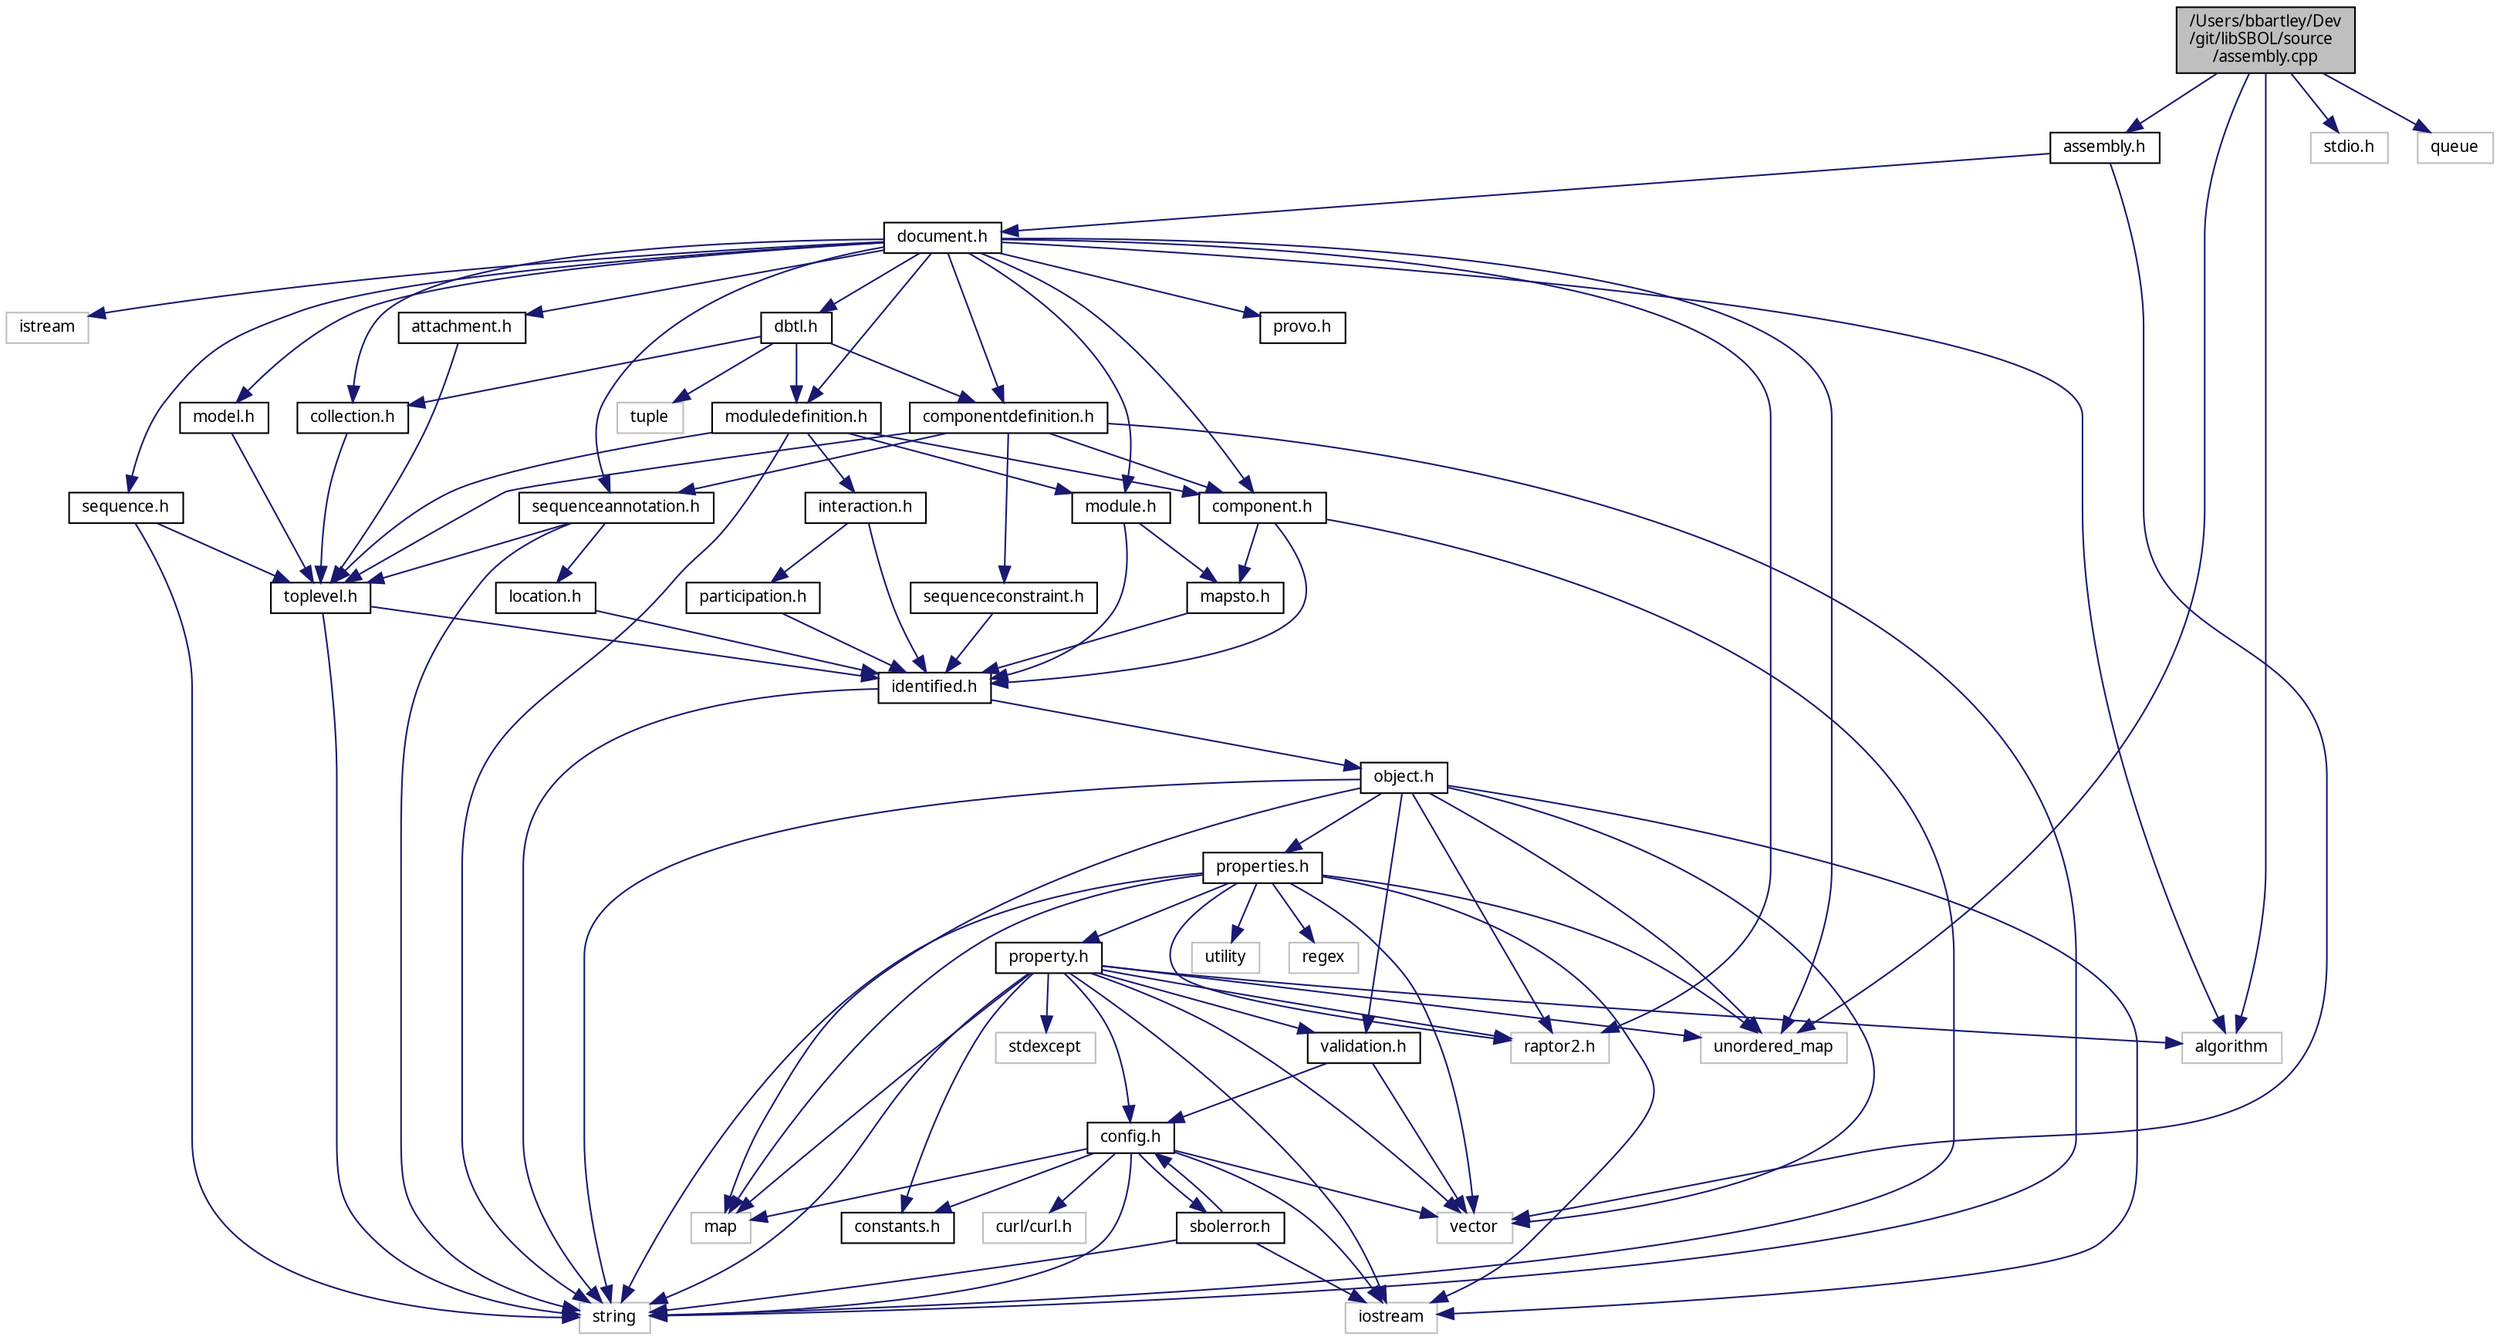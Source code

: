 digraph "/Users/bbartley/Dev/git/libSBOL/source/assembly.cpp"
{
  edge [fontname="FreeSans.ttf",fontsize="10",labelfontname="FreeSans.ttf",labelfontsize="10"];
  node [fontname="FreeSans.ttf",fontsize="10",shape=record];
  Node0 [label="/Users/bbartley/Dev\l/git/libSBOL/source\l/assembly.cpp",height=0.2,width=0.4,color="black", fillcolor="grey75", style="filled", fontcolor="black"];
  Node0 -> Node1 [color="midnightblue",fontsize="10",style="solid",fontname="FreeSans.ttf"];
  Node1 [label="assembly.h",height=0.2,width=0.4,color="black", fillcolor="white", style="filled",URL="$assembly_8h.html",tooltip="Convenience methods for manipulating primary sequence structure. "];
  Node1 -> Node2 [color="midnightblue",fontsize="10",style="solid",fontname="FreeSans.ttf"];
  Node2 [label="document.h",height=0.2,width=0.4,color="black", fillcolor="white", style="filled",URL="$document_8h.html",tooltip="Document class, serialization method, and some low-level accessor methods. "];
  Node2 -> Node3 [color="midnightblue",fontsize="10",style="solid",fontname="FreeSans.ttf"];
  Node3 [label="componentdefinition.h",height=0.2,width=0.4,color="black", fillcolor="white", style="filled",URL="$componentdefinition_8h.html",tooltip="ComponentDefinition class. "];
  Node3 -> Node4 [color="midnightblue",fontsize="10",style="solid",fontname="FreeSans.ttf"];
  Node4 [label="toplevel.h",height=0.2,width=0.4,color="black", fillcolor="white", style="filled",URL="$toplevel_8h.html",tooltip="TopLevel class. "];
  Node4 -> Node5 [color="midnightblue",fontsize="10",style="solid",fontname="FreeSans.ttf"];
  Node5 [label="identified.h",height=0.2,width=0.4,color="black", fillcolor="white", style="filled",URL="$identified_8h.html",tooltip="Identified class. "];
  Node5 -> Node6 [color="midnightblue",fontsize="10",style="solid",fontname="FreeSans.ttf"];
  Node6 [label="object.h",height=0.2,width=0.4,color="black", fillcolor="white", style="filled",URL="$object_8h.html",tooltip="SBOLObject class (a low-level, abstract class) "];
  Node6 -> Node7 [color="midnightblue",fontsize="10",style="solid",fontname="FreeSans.ttf"];
  Node7 [label="validation.h",height=0.2,width=0.4,color="black", fillcolor="white", style="filled",URL="$validation_8h.html",tooltip="Validation rules. "];
  Node7 -> Node8 [color="midnightblue",fontsize="10",style="solid",fontname="FreeSans.ttf"];
  Node8 [label="vector",height=0.2,width=0.4,color="grey75", fillcolor="white", style="filled"];
  Node7 -> Node9 [color="midnightblue",fontsize="10",style="solid",fontname="FreeSans.ttf"];
  Node9 [label="config.h",height=0.2,width=0.4,color="black", fillcolor="white", style="filled",URL="$config_8h.html",tooltip="Global library options and configuration methods. "];
  Node9 -> Node10 [color="midnightblue",fontsize="10",style="solid",fontname="FreeSans.ttf"];
  Node10 [label="sbolerror.h",height=0.2,width=0.4,color="black", fillcolor="white", style="filled",URL="$sbolerror_8h.html",tooltip="SBOLError class and error codes. "];
  Node10 -> Node9 [color="midnightblue",fontsize="10",style="solid",fontname="FreeSans.ttf"];
  Node10 -> Node11 [color="midnightblue",fontsize="10",style="solid",fontname="FreeSans.ttf"];
  Node11 [label="string",height=0.2,width=0.4,color="grey75", fillcolor="white", style="filled"];
  Node10 -> Node12 [color="midnightblue",fontsize="10",style="solid",fontname="FreeSans.ttf"];
  Node12 [label="iostream",height=0.2,width=0.4,color="grey75", fillcolor="white", style="filled"];
  Node9 -> Node13 [color="midnightblue",fontsize="10",style="solid",fontname="FreeSans.ttf"];
  Node13 [label="constants.h",height=0.2,width=0.4,color="black", fillcolor="white", style="filled",URL="$constants_8h.html",tooltip="Users of libSBOL may find in this file useful and important symbols corresponding to commonly used on..."];
  Node9 -> Node11 [color="midnightblue",fontsize="10",style="solid",fontname="FreeSans.ttf"];
  Node9 -> Node14 [color="midnightblue",fontsize="10",style="solid",fontname="FreeSans.ttf"];
  Node14 [label="map",height=0.2,width=0.4,color="grey75", fillcolor="white", style="filled"];
  Node9 -> Node8 [color="midnightblue",fontsize="10",style="solid",fontname="FreeSans.ttf"];
  Node9 -> Node15 [color="midnightblue",fontsize="10",style="solid",fontname="FreeSans.ttf"];
  Node15 [label="curl/curl.h",height=0.2,width=0.4,color="grey75", fillcolor="white", style="filled"];
  Node9 -> Node12 [color="midnightblue",fontsize="10",style="solid",fontname="FreeSans.ttf"];
  Node6 -> Node16 [color="midnightblue",fontsize="10",style="solid",fontname="FreeSans.ttf"];
  Node16 [label="properties.h",height=0.2,width=0.4,color="black", fillcolor="white", style="filled",URL="$properties_8h.html",tooltip="Property template classes (eg, TextProperty, URIProperty, IntProperty) "];
  Node16 -> Node17 [color="midnightblue",fontsize="10",style="solid",fontname="FreeSans.ttf"];
  Node17 [label="property.h",height=0.2,width=0.4,color="black", fillcolor="white", style="filled",URL="$property_8h.html",tooltip="Property template classes (eg, TextProperty, URIProperty, IntProperty) "];
  Node17 -> Node13 [color="midnightblue",fontsize="10",style="solid",fontname="FreeSans.ttf"];
  Node17 -> Node9 [color="midnightblue",fontsize="10",style="solid",fontname="FreeSans.ttf"];
  Node17 -> Node7 [color="midnightblue",fontsize="10",style="solid",fontname="FreeSans.ttf"];
  Node17 -> Node18 [color="midnightblue",fontsize="10",style="solid",fontname="FreeSans.ttf"];
  Node18 [label="raptor2.h",height=0.2,width=0.4,color="grey75", fillcolor="white", style="filled"];
  Node17 -> Node11 [color="midnightblue",fontsize="10",style="solid",fontname="FreeSans.ttf"];
  Node17 -> Node8 [color="midnightblue",fontsize="10",style="solid",fontname="FreeSans.ttf"];
  Node17 -> Node12 [color="midnightblue",fontsize="10",style="solid",fontname="FreeSans.ttf"];
  Node17 -> Node14 [color="midnightblue",fontsize="10",style="solid",fontname="FreeSans.ttf"];
  Node17 -> Node19 [color="midnightblue",fontsize="10",style="solid",fontname="FreeSans.ttf"];
  Node19 [label="unordered_map",height=0.2,width=0.4,color="grey75", fillcolor="white", style="filled"];
  Node17 -> Node20 [color="midnightblue",fontsize="10",style="solid",fontname="FreeSans.ttf"];
  Node20 [label="stdexcept",height=0.2,width=0.4,color="grey75", fillcolor="white", style="filled"];
  Node17 -> Node21 [color="midnightblue",fontsize="10",style="solid",fontname="FreeSans.ttf"];
  Node21 [label="algorithm",height=0.2,width=0.4,color="grey75", fillcolor="white", style="filled"];
  Node16 -> Node18 [color="midnightblue",fontsize="10",style="solid",fontname="FreeSans.ttf"];
  Node16 -> Node11 [color="midnightblue",fontsize="10",style="solid",fontname="FreeSans.ttf"];
  Node16 -> Node8 [color="midnightblue",fontsize="10",style="solid",fontname="FreeSans.ttf"];
  Node16 -> Node12 [color="midnightblue",fontsize="10",style="solid",fontname="FreeSans.ttf"];
  Node16 -> Node14 [color="midnightblue",fontsize="10",style="solid",fontname="FreeSans.ttf"];
  Node16 -> Node19 [color="midnightblue",fontsize="10",style="solid",fontname="FreeSans.ttf"];
  Node16 -> Node22 [color="midnightblue",fontsize="10",style="solid",fontname="FreeSans.ttf"];
  Node22 [label="utility",height=0.2,width=0.4,color="grey75", fillcolor="white", style="filled"];
  Node16 -> Node23 [color="midnightblue",fontsize="10",style="solid",fontname="FreeSans.ttf"];
  Node23 [label="regex",height=0.2,width=0.4,color="grey75", fillcolor="white", style="filled"];
  Node6 -> Node18 [color="midnightblue",fontsize="10",style="solid",fontname="FreeSans.ttf"];
  Node6 -> Node11 [color="midnightblue",fontsize="10",style="solid",fontname="FreeSans.ttf"];
  Node6 -> Node8 [color="midnightblue",fontsize="10",style="solid",fontname="FreeSans.ttf"];
  Node6 -> Node12 [color="midnightblue",fontsize="10",style="solid",fontname="FreeSans.ttf"];
  Node6 -> Node14 [color="midnightblue",fontsize="10",style="solid",fontname="FreeSans.ttf"];
  Node6 -> Node19 [color="midnightblue",fontsize="10",style="solid",fontname="FreeSans.ttf"];
  Node5 -> Node11 [color="midnightblue",fontsize="10",style="solid",fontname="FreeSans.ttf"];
  Node4 -> Node11 [color="midnightblue",fontsize="10",style="solid",fontname="FreeSans.ttf"];
  Node3 -> Node24 [color="midnightblue",fontsize="10",style="solid",fontname="FreeSans.ttf"];
  Node24 [label="component.h",height=0.2,width=0.4,color="black", fillcolor="white", style="filled",URL="$component_8h.html",tooltip="ComponentInstance, Component, and FunctionalComponent classes. "];
  Node24 -> Node5 [color="midnightblue",fontsize="10",style="solid",fontname="FreeSans.ttf"];
  Node24 -> Node25 [color="midnightblue",fontsize="10",style="solid",fontname="FreeSans.ttf"];
  Node25 [label="mapsto.h",height=0.2,width=0.4,color="black", fillcolor="white", style="filled",URL="$mapsto_8h.html",tooltip="MapsTo class. "];
  Node25 -> Node5 [color="midnightblue",fontsize="10",style="solid",fontname="FreeSans.ttf"];
  Node24 -> Node11 [color="midnightblue",fontsize="10",style="solid",fontname="FreeSans.ttf"];
  Node3 -> Node26 [color="midnightblue",fontsize="10",style="solid",fontname="FreeSans.ttf"];
  Node26 [label="sequenceannotation.h",height=0.2,width=0.4,color="black", fillcolor="white", style="filled",URL="$sequenceannotation_8h.html",tooltip="SequenceAnnotation class. "];
  Node26 -> Node4 [color="midnightblue",fontsize="10",style="solid",fontname="FreeSans.ttf"];
  Node26 -> Node27 [color="midnightblue",fontsize="10",style="solid",fontname="FreeSans.ttf"];
  Node27 [label="location.h",height=0.2,width=0.4,color="black", fillcolor="white", style="filled",URL="$location_8h.html",tooltip="Location, Cut, Range, and GenericLocation classes. "];
  Node27 -> Node5 [color="midnightblue",fontsize="10",style="solid",fontname="FreeSans.ttf"];
  Node26 -> Node11 [color="midnightblue",fontsize="10",style="solid",fontname="FreeSans.ttf"];
  Node3 -> Node28 [color="midnightblue",fontsize="10",style="solid",fontname="FreeSans.ttf"];
  Node28 [label="sequenceconstraint.h",height=0.2,width=0.4,color="black", fillcolor="white", style="filled",URL="$sequenceconstraint_8h.html",tooltip="SequenceConstraint class. "];
  Node28 -> Node5 [color="midnightblue",fontsize="10",style="solid",fontname="FreeSans.ttf"];
  Node3 -> Node11 [color="midnightblue",fontsize="10",style="solid",fontname="FreeSans.ttf"];
  Node2 -> Node26 [color="midnightblue",fontsize="10",style="solid",fontname="FreeSans.ttf"];
  Node2 -> Node29 [color="midnightblue",fontsize="10",style="solid",fontname="FreeSans.ttf"];
  Node29 [label="sequence.h",height=0.2,width=0.4,color="black", fillcolor="white", style="filled",URL="$sequence_8h.html",tooltip="Sequence class. "];
  Node29 -> Node4 [color="midnightblue",fontsize="10",style="solid",fontname="FreeSans.ttf"];
  Node29 -> Node11 [color="midnightblue",fontsize="10",style="solid",fontname="FreeSans.ttf"];
  Node2 -> Node24 [color="midnightblue",fontsize="10",style="solid",fontname="FreeSans.ttf"];
  Node2 -> Node30 [color="midnightblue",fontsize="10",style="solid",fontname="FreeSans.ttf"];
  Node30 [label="moduledefinition.h",height=0.2,width=0.4,color="black", fillcolor="white", style="filled",URL="$moduledefinition_8h.html",tooltip="ModuleDefinition class. "];
  Node30 -> Node4 [color="midnightblue",fontsize="10",style="solid",fontname="FreeSans.ttf"];
  Node30 -> Node31 [color="midnightblue",fontsize="10",style="solid",fontname="FreeSans.ttf"];
  Node31 [label="module.h",height=0.2,width=0.4,color="black", fillcolor="white", style="filled",URL="$module_8h.html",tooltip="Module class. "];
  Node31 -> Node5 [color="midnightblue",fontsize="10",style="solid",fontname="FreeSans.ttf"];
  Node31 -> Node25 [color="midnightblue",fontsize="10",style="solid",fontname="FreeSans.ttf"];
  Node30 -> Node24 [color="midnightblue",fontsize="10",style="solid",fontname="FreeSans.ttf"];
  Node30 -> Node32 [color="midnightblue",fontsize="10",style="solid",fontname="FreeSans.ttf"];
  Node32 [label="interaction.h",height=0.2,width=0.4,color="black", fillcolor="white", style="filled",URL="$interaction_8h.html",tooltip="Interaction class. "];
  Node32 -> Node5 [color="midnightblue",fontsize="10",style="solid",fontname="FreeSans.ttf"];
  Node32 -> Node33 [color="midnightblue",fontsize="10",style="solid",fontname="FreeSans.ttf"];
  Node33 [label="participation.h",height=0.2,width=0.4,color="black", fillcolor="white", style="filled",URL="$participation_8h.html",tooltip="Participation class. "];
  Node33 -> Node5 [color="midnightblue",fontsize="10",style="solid",fontname="FreeSans.ttf"];
  Node30 -> Node11 [color="midnightblue",fontsize="10",style="solid",fontname="FreeSans.ttf"];
  Node2 -> Node31 [color="midnightblue",fontsize="10",style="solid",fontname="FreeSans.ttf"];
  Node2 -> Node34 [color="midnightblue",fontsize="10",style="solid",fontname="FreeSans.ttf"];
  Node34 [label="model.h",height=0.2,width=0.4,color="black", fillcolor="white", style="filled",URL="$model_8h.html",tooltip="Model class. "];
  Node34 -> Node4 [color="midnightblue",fontsize="10",style="solid",fontname="FreeSans.ttf"];
  Node2 -> Node35 [color="midnightblue",fontsize="10",style="solid",fontname="FreeSans.ttf"];
  Node35 [label="collection.h",height=0.2,width=0.4,color="black", fillcolor="white", style="filled",URL="$collection_8h.html",tooltip="Collection class. "];
  Node35 -> Node4 [color="midnightblue",fontsize="10",style="solid",fontname="FreeSans.ttf"];
  Node2 -> Node36 [color="midnightblue",fontsize="10",style="solid",fontname="FreeSans.ttf"];
  Node36 [label="provo.h",height=0.2,width=0.4,color="black", fillcolor="white", style="filled",URL="$provo_8h.html",tooltip="PROV-O ontology for provenance relationships. "];
  Node2 -> Node37 [color="midnightblue",fontsize="10",style="solid",fontname="FreeSans.ttf"];
  Node37 [label="attachment.h",height=0.2,width=0.4,color="black", fillcolor="white", style="filled",URL="$attachment_8h.html",tooltip="Attachment class. "];
  Node37 -> Node4 [color="midnightblue",fontsize="10",style="solid",fontname="FreeSans.ttf"];
  Node2 -> Node38 [color="midnightblue",fontsize="10",style="solid",fontname="FreeSans.ttf"];
  Node38 [label="dbtl.h",height=0.2,width=0.4,color="black", fillcolor="white", style="filled",URL="$dbtl_8h.html",tooltip="Contains the interface for Design-Build-Test classes. "];
  Node38 -> Node3 [color="midnightblue",fontsize="10",style="solid",fontname="FreeSans.ttf"];
  Node38 -> Node30 [color="midnightblue",fontsize="10",style="solid",fontname="FreeSans.ttf"];
  Node38 -> Node35 [color="midnightblue",fontsize="10",style="solid",fontname="FreeSans.ttf"];
  Node38 -> Node39 [color="midnightblue",fontsize="10",style="solid",fontname="FreeSans.ttf"];
  Node39 [label="tuple",height=0.2,width=0.4,color="grey75", fillcolor="white", style="filled"];
  Node2 -> Node18 [color="midnightblue",fontsize="10",style="solid",fontname="FreeSans.ttf"];
  Node2 -> Node19 [color="midnightblue",fontsize="10",style="solid",fontname="FreeSans.ttf"];
  Node2 -> Node40 [color="midnightblue",fontsize="10",style="solid",fontname="FreeSans.ttf"];
  Node40 [label="istream",height=0.2,width=0.4,color="grey75", fillcolor="white", style="filled"];
  Node2 -> Node21 [color="midnightblue",fontsize="10",style="solid",fontname="FreeSans.ttf"];
  Node1 -> Node8 [color="midnightblue",fontsize="10",style="solid",fontname="FreeSans.ttf"];
  Node0 -> Node41 [color="midnightblue",fontsize="10",style="solid",fontname="FreeSans.ttf"];
  Node41 [label="stdio.h",height=0.2,width=0.4,color="grey75", fillcolor="white", style="filled"];
  Node0 -> Node21 [color="midnightblue",fontsize="10",style="solid",fontname="FreeSans.ttf"];
  Node0 -> Node19 [color="midnightblue",fontsize="10",style="solid",fontname="FreeSans.ttf"];
  Node0 -> Node42 [color="midnightblue",fontsize="10",style="solid",fontname="FreeSans.ttf"];
  Node42 [label="queue",height=0.2,width=0.4,color="grey75", fillcolor="white", style="filled"];
}
